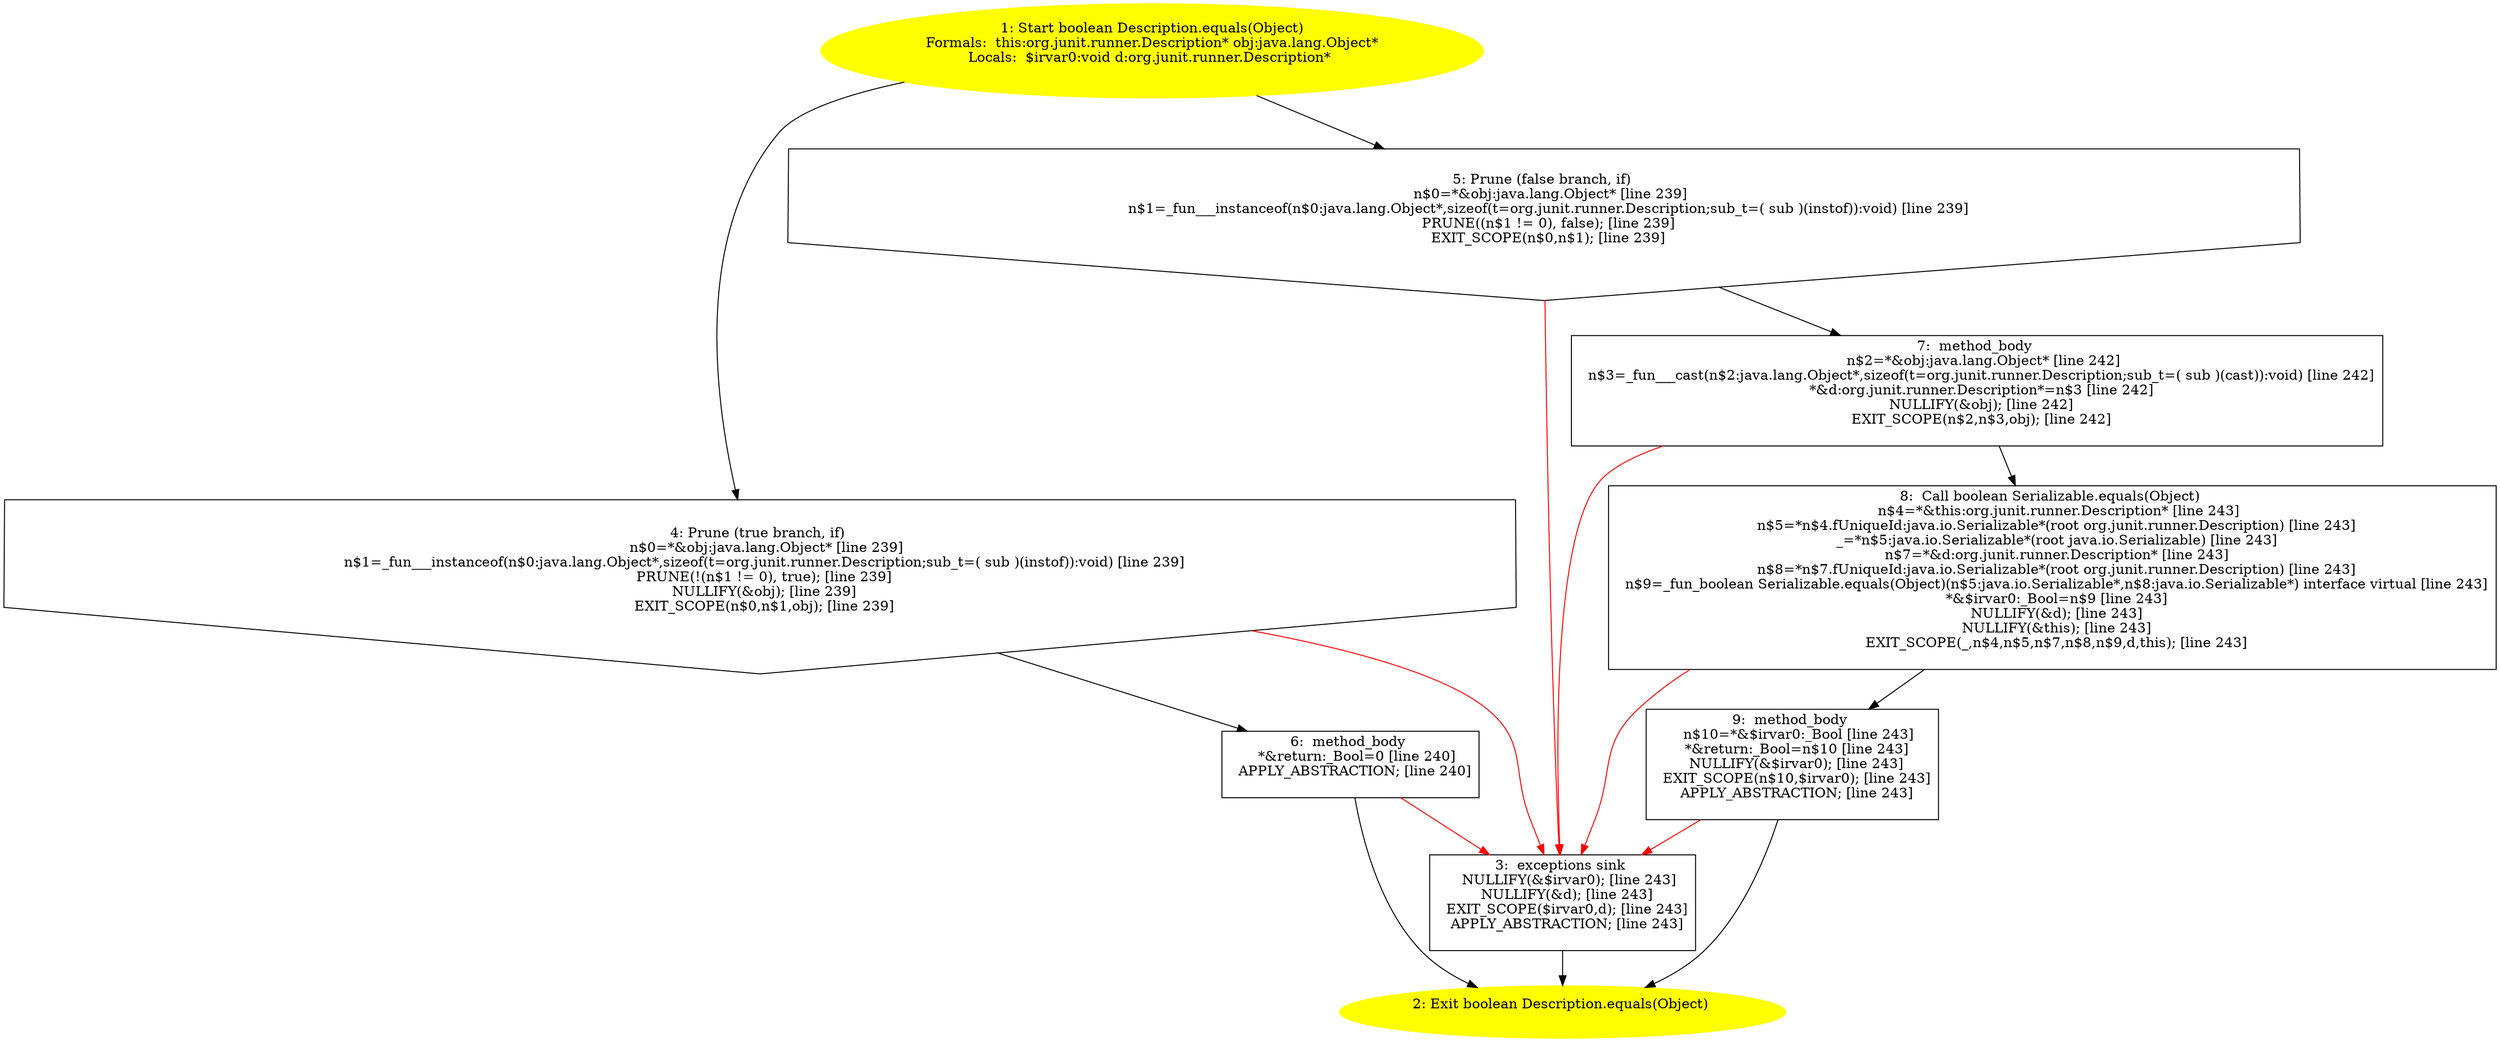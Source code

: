 /* @generated */
digraph cfg {
"org.junit.runner.Description.equals(java.lang.Object):boolean.ecc55de69e2d310062ab8fd740b73a20_1" [label="1: Start boolean Description.equals(Object)\nFormals:  this:org.junit.runner.Description* obj:java.lang.Object*\nLocals:  $irvar0:void d:org.junit.runner.Description* \n  " color=yellow style=filled]
	

	 "org.junit.runner.Description.equals(java.lang.Object):boolean.ecc55de69e2d310062ab8fd740b73a20_1" -> "org.junit.runner.Description.equals(java.lang.Object):boolean.ecc55de69e2d310062ab8fd740b73a20_4" ;
	 "org.junit.runner.Description.equals(java.lang.Object):boolean.ecc55de69e2d310062ab8fd740b73a20_1" -> "org.junit.runner.Description.equals(java.lang.Object):boolean.ecc55de69e2d310062ab8fd740b73a20_5" ;
"org.junit.runner.Description.equals(java.lang.Object):boolean.ecc55de69e2d310062ab8fd740b73a20_2" [label="2: Exit boolean Description.equals(Object) \n  " color=yellow style=filled]
	

"org.junit.runner.Description.equals(java.lang.Object):boolean.ecc55de69e2d310062ab8fd740b73a20_3" [label="3:  exceptions sink \n   NULLIFY(&$irvar0); [line 243]\n  NULLIFY(&d); [line 243]\n  EXIT_SCOPE($irvar0,d); [line 243]\n  APPLY_ABSTRACTION; [line 243]\n " shape="box"]
	

	 "org.junit.runner.Description.equals(java.lang.Object):boolean.ecc55de69e2d310062ab8fd740b73a20_3" -> "org.junit.runner.Description.equals(java.lang.Object):boolean.ecc55de69e2d310062ab8fd740b73a20_2" ;
"org.junit.runner.Description.equals(java.lang.Object):boolean.ecc55de69e2d310062ab8fd740b73a20_4" [label="4: Prune (true branch, if) \n   n$0=*&obj:java.lang.Object* [line 239]\n  n$1=_fun___instanceof(n$0:java.lang.Object*,sizeof(t=org.junit.runner.Description;sub_t=( sub )(instof)):void) [line 239]\n  PRUNE(!(n$1 != 0), true); [line 239]\n  NULLIFY(&obj); [line 239]\n  EXIT_SCOPE(n$0,n$1,obj); [line 239]\n " shape="invhouse"]
	

	 "org.junit.runner.Description.equals(java.lang.Object):boolean.ecc55de69e2d310062ab8fd740b73a20_4" -> "org.junit.runner.Description.equals(java.lang.Object):boolean.ecc55de69e2d310062ab8fd740b73a20_6" ;
	 "org.junit.runner.Description.equals(java.lang.Object):boolean.ecc55de69e2d310062ab8fd740b73a20_4" -> "org.junit.runner.Description.equals(java.lang.Object):boolean.ecc55de69e2d310062ab8fd740b73a20_3" [color="red" ];
"org.junit.runner.Description.equals(java.lang.Object):boolean.ecc55de69e2d310062ab8fd740b73a20_5" [label="5: Prune (false branch, if) \n   n$0=*&obj:java.lang.Object* [line 239]\n  n$1=_fun___instanceof(n$0:java.lang.Object*,sizeof(t=org.junit.runner.Description;sub_t=( sub )(instof)):void) [line 239]\n  PRUNE((n$1 != 0), false); [line 239]\n  EXIT_SCOPE(n$0,n$1); [line 239]\n " shape="invhouse"]
	

	 "org.junit.runner.Description.equals(java.lang.Object):boolean.ecc55de69e2d310062ab8fd740b73a20_5" -> "org.junit.runner.Description.equals(java.lang.Object):boolean.ecc55de69e2d310062ab8fd740b73a20_7" ;
	 "org.junit.runner.Description.equals(java.lang.Object):boolean.ecc55de69e2d310062ab8fd740b73a20_5" -> "org.junit.runner.Description.equals(java.lang.Object):boolean.ecc55de69e2d310062ab8fd740b73a20_3" [color="red" ];
"org.junit.runner.Description.equals(java.lang.Object):boolean.ecc55de69e2d310062ab8fd740b73a20_6" [label="6:  method_body \n   *&return:_Bool=0 [line 240]\n  APPLY_ABSTRACTION; [line 240]\n " shape="box"]
	

	 "org.junit.runner.Description.equals(java.lang.Object):boolean.ecc55de69e2d310062ab8fd740b73a20_6" -> "org.junit.runner.Description.equals(java.lang.Object):boolean.ecc55de69e2d310062ab8fd740b73a20_2" ;
	 "org.junit.runner.Description.equals(java.lang.Object):boolean.ecc55de69e2d310062ab8fd740b73a20_6" -> "org.junit.runner.Description.equals(java.lang.Object):boolean.ecc55de69e2d310062ab8fd740b73a20_3" [color="red" ];
"org.junit.runner.Description.equals(java.lang.Object):boolean.ecc55de69e2d310062ab8fd740b73a20_7" [label="7:  method_body \n   n$2=*&obj:java.lang.Object* [line 242]\n  n$3=_fun___cast(n$2:java.lang.Object*,sizeof(t=org.junit.runner.Description;sub_t=( sub )(cast)):void) [line 242]\n  *&d:org.junit.runner.Description*=n$3 [line 242]\n  NULLIFY(&obj); [line 242]\n  EXIT_SCOPE(n$2,n$3,obj); [line 242]\n " shape="box"]
	

	 "org.junit.runner.Description.equals(java.lang.Object):boolean.ecc55de69e2d310062ab8fd740b73a20_7" -> "org.junit.runner.Description.equals(java.lang.Object):boolean.ecc55de69e2d310062ab8fd740b73a20_8" ;
	 "org.junit.runner.Description.equals(java.lang.Object):boolean.ecc55de69e2d310062ab8fd740b73a20_7" -> "org.junit.runner.Description.equals(java.lang.Object):boolean.ecc55de69e2d310062ab8fd740b73a20_3" [color="red" ];
"org.junit.runner.Description.equals(java.lang.Object):boolean.ecc55de69e2d310062ab8fd740b73a20_8" [label="8:  Call boolean Serializable.equals(Object) \n   n$4=*&this:org.junit.runner.Description* [line 243]\n  n$5=*n$4.fUniqueId:java.io.Serializable*(root org.junit.runner.Description) [line 243]\n  _=*n$5:java.io.Serializable*(root java.io.Serializable) [line 243]\n  n$7=*&d:org.junit.runner.Description* [line 243]\n  n$8=*n$7.fUniqueId:java.io.Serializable*(root org.junit.runner.Description) [line 243]\n  n$9=_fun_boolean Serializable.equals(Object)(n$5:java.io.Serializable*,n$8:java.io.Serializable*) interface virtual [line 243]\n  *&$irvar0:_Bool=n$9 [line 243]\n  NULLIFY(&d); [line 243]\n  NULLIFY(&this); [line 243]\n  EXIT_SCOPE(_,n$4,n$5,n$7,n$8,n$9,d,this); [line 243]\n " shape="box"]
	

	 "org.junit.runner.Description.equals(java.lang.Object):boolean.ecc55de69e2d310062ab8fd740b73a20_8" -> "org.junit.runner.Description.equals(java.lang.Object):boolean.ecc55de69e2d310062ab8fd740b73a20_9" ;
	 "org.junit.runner.Description.equals(java.lang.Object):boolean.ecc55de69e2d310062ab8fd740b73a20_8" -> "org.junit.runner.Description.equals(java.lang.Object):boolean.ecc55de69e2d310062ab8fd740b73a20_3" [color="red" ];
"org.junit.runner.Description.equals(java.lang.Object):boolean.ecc55de69e2d310062ab8fd740b73a20_9" [label="9:  method_body \n   n$10=*&$irvar0:_Bool [line 243]\n  *&return:_Bool=n$10 [line 243]\n  NULLIFY(&$irvar0); [line 243]\n  EXIT_SCOPE(n$10,$irvar0); [line 243]\n  APPLY_ABSTRACTION; [line 243]\n " shape="box"]
	

	 "org.junit.runner.Description.equals(java.lang.Object):boolean.ecc55de69e2d310062ab8fd740b73a20_9" -> "org.junit.runner.Description.equals(java.lang.Object):boolean.ecc55de69e2d310062ab8fd740b73a20_2" ;
	 "org.junit.runner.Description.equals(java.lang.Object):boolean.ecc55de69e2d310062ab8fd740b73a20_9" -> "org.junit.runner.Description.equals(java.lang.Object):boolean.ecc55de69e2d310062ab8fd740b73a20_3" [color="red" ];
}
